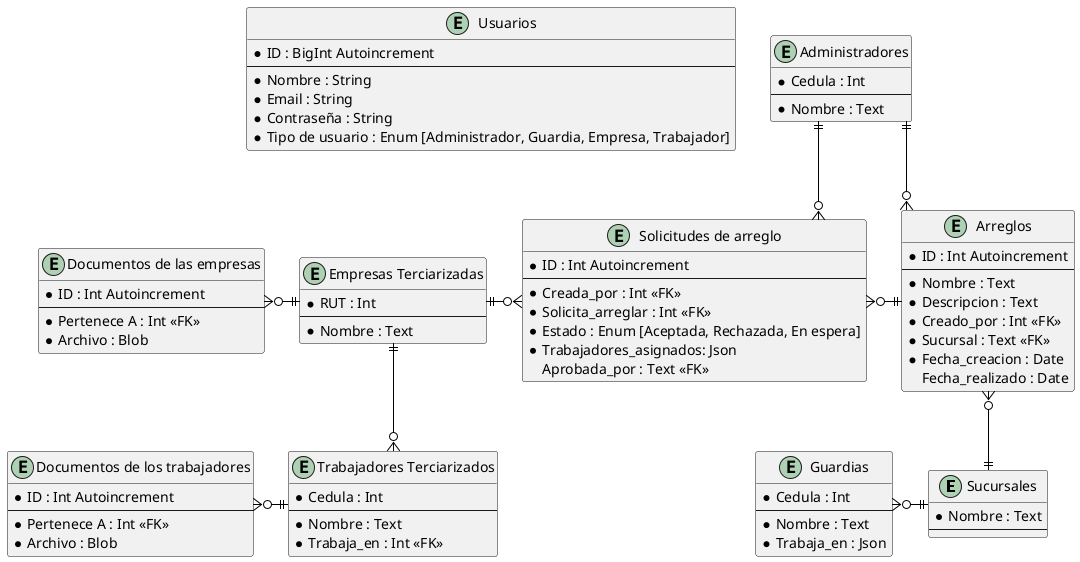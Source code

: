 @startuml "Diagrama_de_la_Base_de_datos"

skinparam {
	BackgroundColor white
	LineType Ortho
	ArrowColor Black
	Entity {
		FontColor Black
		BackgroundColor White
		BorderColor Black
	}
}

'left to right direction

entity "Sucursales" {
	* Nombre : Text
	--
}

entity "Administradores" {
	* Cedula : Int
	--
	* Nombre : Text
}

entity "Guardias" {
	* Cedula : Int
	--
	* Nombre : Text
    * Trabaja_en : Json
}

entity "Empresas Terciarizadas" {
	* RUT : Int
	--
	* Nombre : Text
}

entity "Documentos de las empresas" {
	* ID : Int Autoincrement
	--
	* Pertenece A : Int <<FK>>
	* Archivo : Blob
}

entity "Trabajadores Terciarizados" {
	* Cedula : Int
	--
	* Nombre : Text
	* Trabaja_en : Int <<FK>>
}

entity "Documentos de los trabajadores" {
	* ID : Int Autoincrement
	--
	* Pertenece A : Int <<FK>>
	* Archivo : Blob
}

entity "Usuarios" {
    * ID : BigInt Autoincrement
    --
    * Nombre : String
    * Email : String
    * Contraseña : String
    * Tipo de usuario : Enum [Administrador, Guardia, Empresa, Trabajador]
}

entity "Arreglos" {
	* ID : Int Autoincrement
	--
	* Nombre : Text
	* Descripcion : Text
	* Creado_por : Int <<FK>>
	* Sucursal : Text <<FK>>
	* Fecha_creacion : Date
	  Fecha_realizado : Date
}

entity "Solicitudes de arreglo" {
	* ID : Int Autoincrement
	--
	* Creada_por : Int <<FK>>
	* Solicita_arreglar : Int <<FK>>
    * Estado : Enum [Aceptada, Rechazada, En espera]
	* Trabajadores_asignados: Json
	  Aprobada_por : Text <<FK>>
}

' Añadiendo las relaciones:
"Sucursales" ||-l-o{ "Guardias"
"Administradores" ||-d-o{ "Arreglos"
"Administradores" ||-d-o{ "Solicitudes de arreglo"
"Arreglos" }o-d-||"Sucursales"
"Arreglos" ||-l-o{ "Solicitudes de arreglo"
"Empresas Terciarizadas" ||-r-o{ "Solicitudes de arreglo"
"Empresas Terciarizadas" ||-l-o{ "Documentos de las empresas"
"Empresas Terciarizadas" ||-d-o{ "Trabajadores Terciarizados"
"Trabajadores Terciarizados" ||-l-o{ "Documentos de los trabajadores"

"Usuarios" --[hidden]r- "Administradores"

' Puedo poner ':' despues de una relacion pa poner comentario en el medio

@enduml
